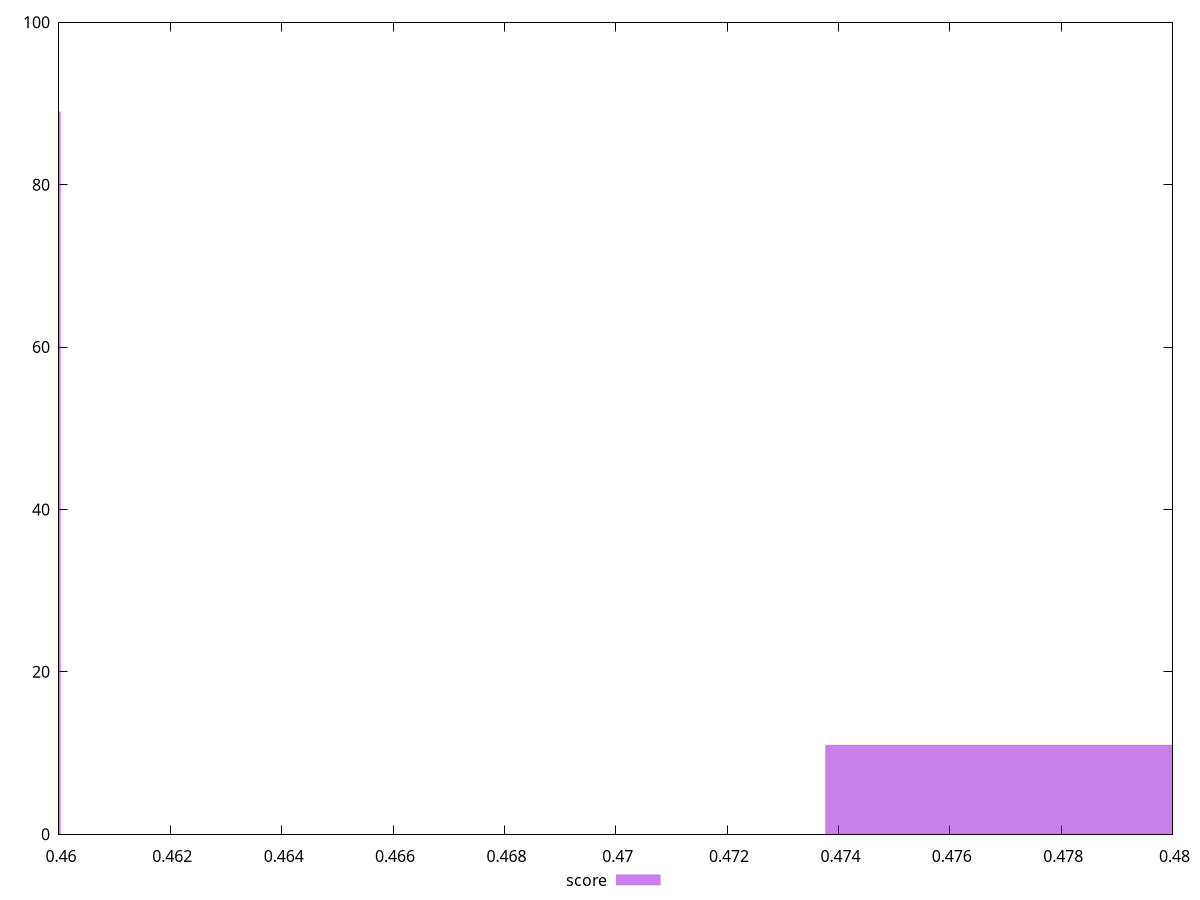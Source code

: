 reset

$score <<EOF
0.45316531555511314 89
0.48062988013421093 11
EOF

set key outside below
set boxwidth 0.013732282289548883
set xrange [0.46:0.48]
set yrange [0:100]
set trange [0:100]
set style fill transparent solid 0.5 noborder
set terminal svg size 640, 490 enhanced background rgb 'white'
set output "report_00017_2021-02-10T15-08-03.406Z/uses-rel-preload/samples/pages+cached+noadtech+nomedia+nocss/score/histogram.svg"

plot $score title "score" with boxes

reset
